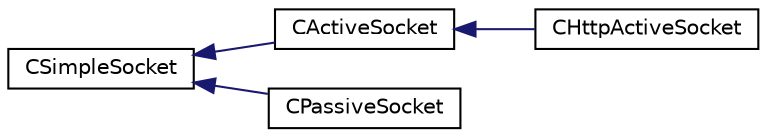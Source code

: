 digraph "Graphical Class Hierarchy"
{
  edge [fontname="Helvetica",fontsize="10",labelfontname="Helvetica",labelfontsize="10"];
  node [fontname="Helvetica",fontsize="10",shape=record];
  rankdir="LR";
  Node1 [label="CSimpleSocket",height=0.2,width=0.4,color="black", fillcolor="white", style="filled",URL="$classCSimpleSocket.html",tooltip="Provides a platform independent class to for socket development."];
  Node1 -> Node2 [dir="back",color="midnightblue",fontsize="10",style="solid",fontname="Helvetica"];
  Node2 [label="CActiveSocket",height=0.2,width=0.4,color="black", fillcolor="white", style="filled",URL="$classCActiveSocket.html",tooltip="Provides a platform independent class to create an active socket."];
  Node2 -> Node3 [dir="back",color="midnightblue",fontsize="10",style="solid",fontname="Helvetica"];
  Node3 [label="CHttpActiveSocket",height=0.2,width=0.4,color="black", fillcolor="white", style="filled",URL="$classCHttpActiveSocket.html",tooltip="Provides a platform independent class to create an active socket."];
  Node1 -> Node4 [dir="back",color="midnightblue",fontsize="10",style="solid",fontname="Helvetica"];
  Node4 [label="CPassiveSocket",height=0.2,width=0.4,color="black", fillcolor="white", style="filled",URL="$classCPassiveSocket.html",tooltip="Provides a platform independent class to create a passive socket."];
}
